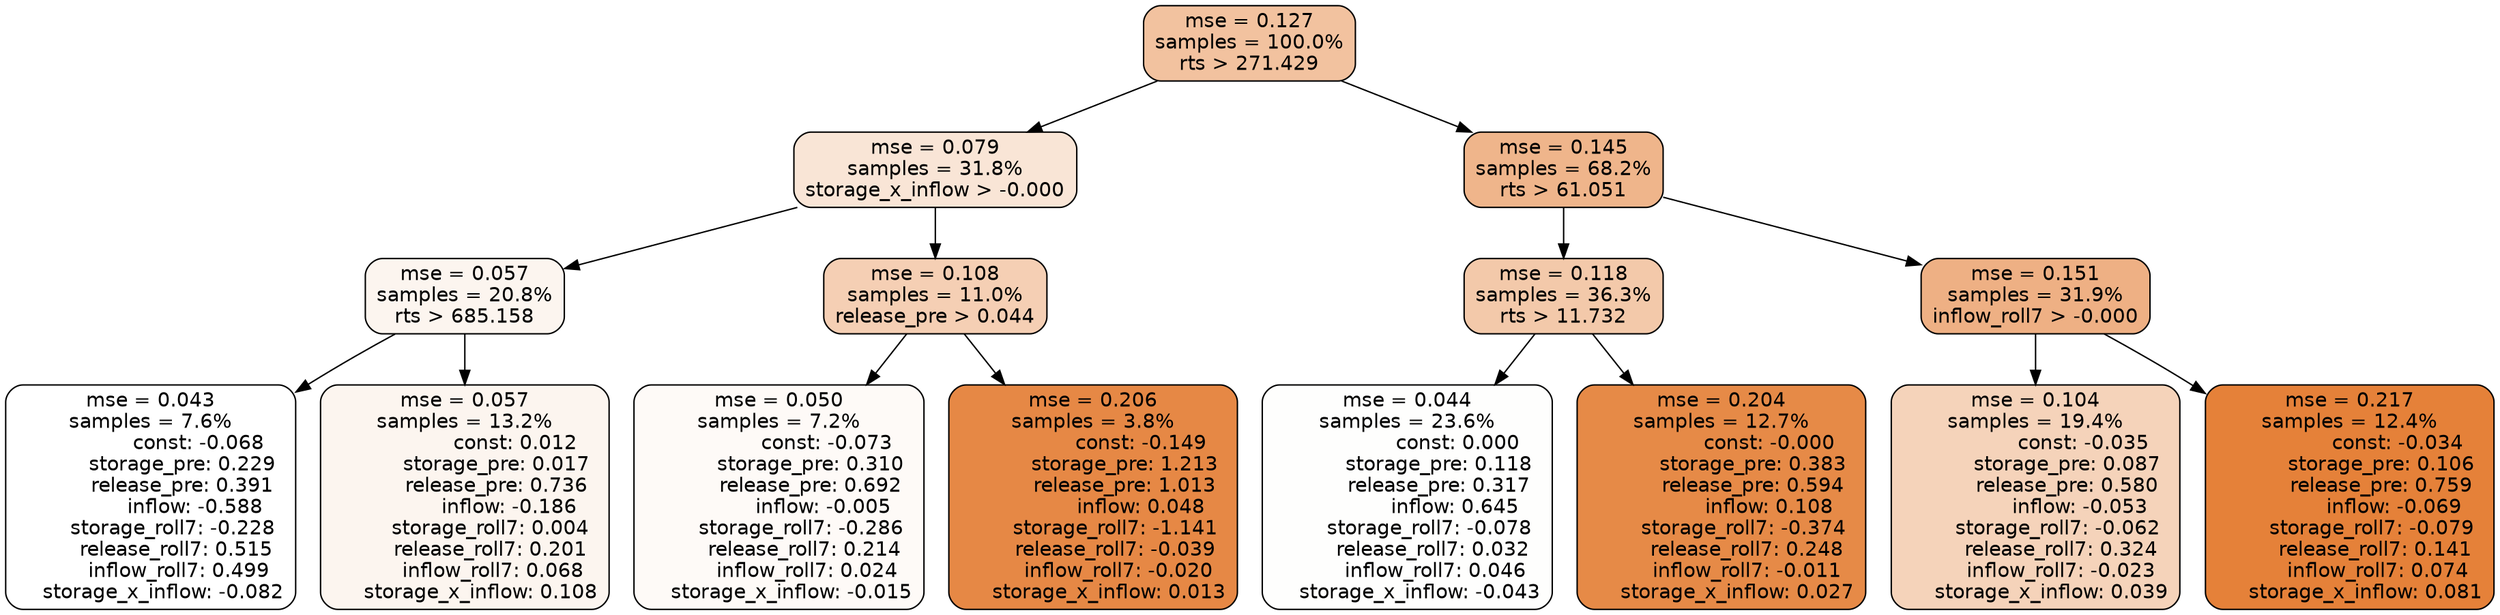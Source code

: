 digraph tree {
node [shape=rectangle, style="filled, rounded", color="black", fontname=helvetica] ;
edge [fontname=helvetica] ;
	"0" [label="mse = 0.127
samples = 100.0%
rts > 271.429", fillcolor="#f2c29f"]
	"8" [label="mse = 0.079
samples = 31.8%
storage_x_inflow > -0.000", fillcolor="#f9e5d6"]
	"1" [label="mse = 0.145
samples = 68.2%
rts > 61.051", fillcolor="#efb58b"]
	"9" [label="mse = 0.057
samples = 20.8%
rts > 685.158", fillcolor="#fcf5ef"]
	"12" [label="mse = 0.108
samples = 11.0%
release_pre > 0.044", fillcolor="#f5cfb4"]
	"2" [label="mse = 0.118
samples = 36.3%
rts > 11.732", fillcolor="#f3c9aa"]
	"5" [label="mse = 0.151
samples = 31.9%
inflow_roll7 > -0.000", fillcolor="#eeb084"]
	"10" [label="mse = 0.043
samples = 7.6%
               const: -0.068
          storage_pre: 0.229
          release_pre: 0.391
              inflow: -0.588
       storage_roll7: -0.228
        release_roll7: 0.515
         inflow_roll7: 0.499
    storage_x_inflow: -0.082", fillcolor="#ffffff"]
	"11" [label="mse = 0.057
samples = 13.2%
                const: 0.012
          storage_pre: 0.017
          release_pre: 0.736
              inflow: -0.186
        storage_roll7: 0.004
        release_roll7: 0.201
         inflow_roll7: 0.068
     storage_x_inflow: 0.108", fillcolor="#fcf5ef"]
	"13" [label="mse = 0.050
samples = 7.2%
               const: -0.073
          storage_pre: 0.310
          release_pre: 0.692
              inflow: -0.005
       storage_roll7: -0.286
        release_roll7: 0.214
         inflow_roll7: 0.024
    storage_x_inflow: -0.015", fillcolor="#fefaf7"]
	"14" [label="mse = 0.206
samples = 3.8%
               const: -0.149
          storage_pre: 1.213
          release_pre: 1.013
               inflow: 0.048
       storage_roll7: -1.141
       release_roll7: -0.039
        inflow_roll7: -0.020
     storage_x_inflow: 0.013", fillcolor="#e68845"]
	"3" [label="mse = 0.044
samples = 23.6%
                const: 0.000
          storage_pre: 0.118
          release_pre: 0.317
               inflow: 0.645
       storage_roll7: -0.078
        release_roll7: 0.032
         inflow_roll7: 0.046
    storage_x_inflow: -0.043", fillcolor="#fefefd"]
	"4" [label="mse = 0.204
samples = 12.7%
               const: -0.000
          storage_pre: 0.383
          release_pre: 0.594
               inflow: 0.108
       storage_roll7: -0.374
        release_roll7: 0.248
        inflow_roll7: -0.011
     storage_x_inflow: 0.027", fillcolor="#e68a47"]
	"6" [label="mse = 0.104
samples = 19.4%
               const: -0.035
          storage_pre: 0.087
          release_pre: 0.580
              inflow: -0.053
       storage_roll7: -0.062
        release_roll7: 0.324
        inflow_roll7: -0.023
     storage_x_inflow: 0.039", fillcolor="#f5d3ba"]
	"7" [label="mse = 0.217
samples = 12.4%
               const: -0.034
          storage_pre: 0.106
          release_pre: 0.759
              inflow: -0.069
       storage_roll7: -0.079
        release_roll7: 0.141
         inflow_roll7: 0.074
     storage_x_inflow: 0.081", fillcolor="#e58139"]

	"0" -> "1"
	"0" -> "8"
	"8" -> "9"
	"8" -> "12"
	"1" -> "2"
	"1" -> "5"
	"9" -> "10"
	"9" -> "11"
	"12" -> "13"
	"12" -> "14"
	"2" -> "3"
	"2" -> "4"
	"5" -> "6"
	"5" -> "7"
}